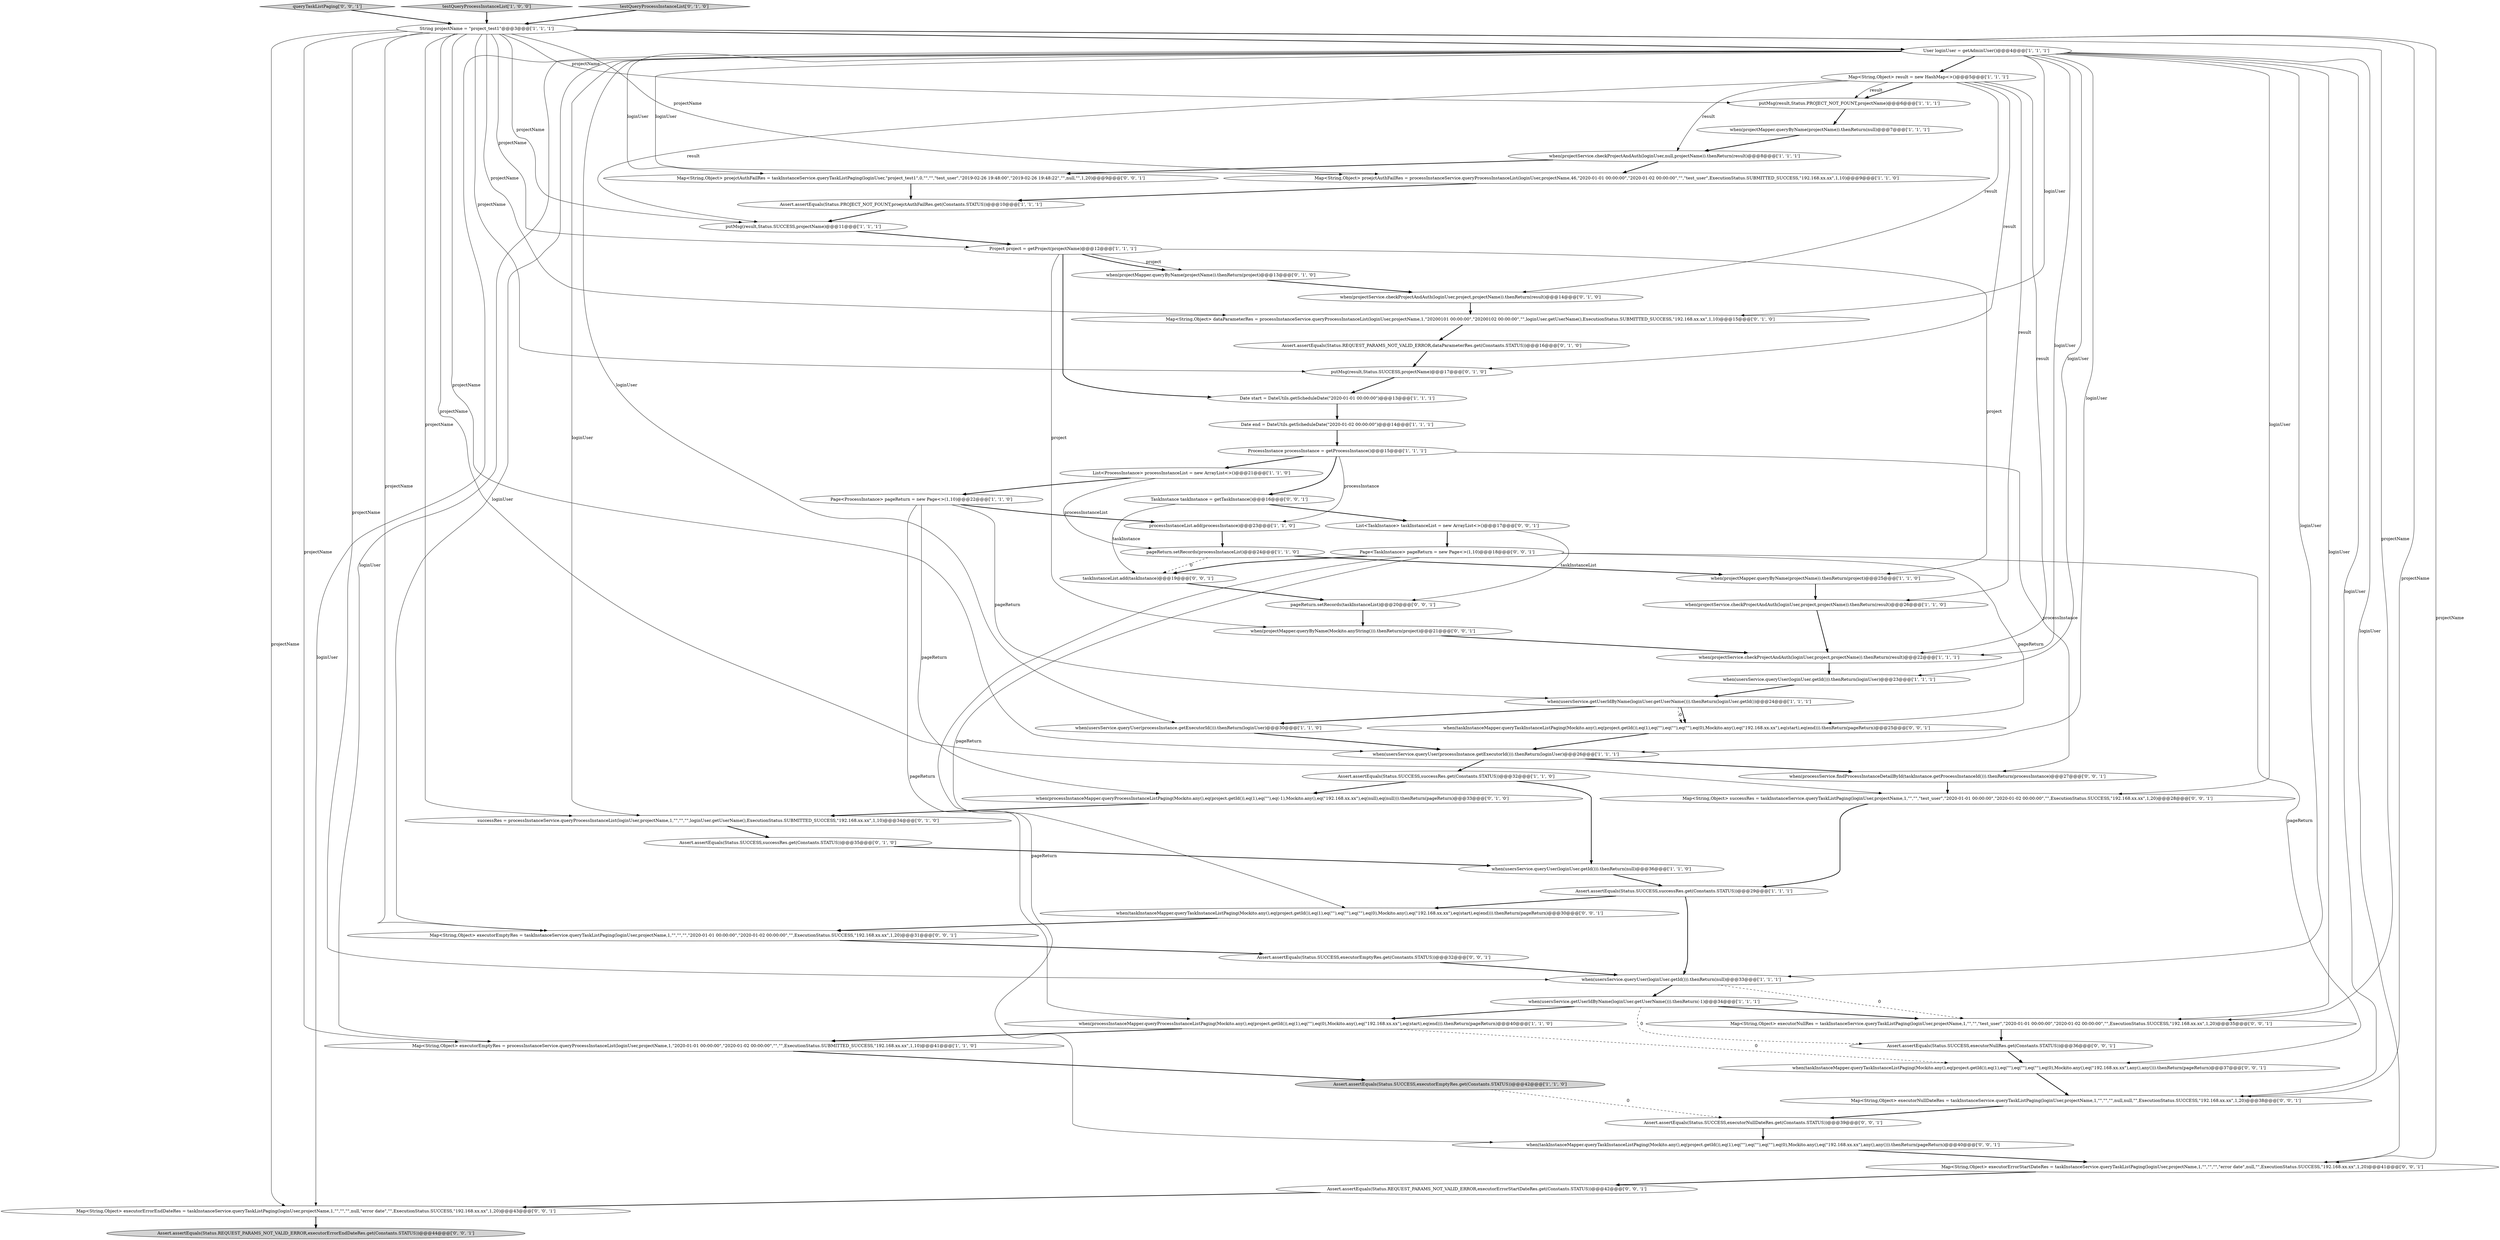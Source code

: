 digraph {
15 [style = filled, label = "when(usersService.queryUser(loginUser.getId())).thenReturn(loginUser)@@@23@@@['1', '1', '1']", fillcolor = white, shape = ellipse image = "AAA0AAABBB1BBB"];
31 [style = filled, label = "Map<String,Object> proejctAuthFailRes = processInstanceService.queryProcessInstanceList(loginUser,projectName,46,\"2020-01-01 00:00:00\",\"2020-01-02 00:00:00\",\"\",\"test_user\",ExecutionStatus.SUBMITTED_SUCCESS,\"192.168.xx.xx\",1,10)@@@9@@@['1', '1', '0']", fillcolor = white, shape = ellipse image = "AAA0AAABBB1BBB"];
59 [style = filled, label = "taskInstanceList.add(taskInstance)@@@19@@@['0', '0', '1']", fillcolor = white, shape = ellipse image = "AAA0AAABBB3BBB"];
11 [style = filled, label = "processInstanceList.add(processInstance)@@@23@@@['1', '1', '0']", fillcolor = white, shape = ellipse image = "AAA0AAABBB1BBB"];
26 [style = filled, label = "when(processInstanceMapper.queryProcessInstanceListPaging(Mockito.any(),eq(project.getId()),eq(1),eq(\"\"),eq(0),Mockito.any(),eq(\"192.168.xx.xx\"),eq(start),eq(end))).thenReturn(pageReturn)@@@40@@@['1', '1', '0']", fillcolor = white, shape = ellipse image = "AAA0AAABBB1BBB"];
42 [style = filled, label = "Map<String,Object> executorEmptyRes = taskInstanceService.queryTaskListPaging(loginUser,projectName,1,\"\",\"\",\"\",\"2020-01-01 00:00:00\",\"2020-01-02 00:00:00\",\"\",ExecutionStatus.SUCCESS,\"192.168.xx.xx\",1,20)@@@31@@@['0', '0', '1']", fillcolor = white, shape = ellipse image = "AAA0AAABBB3BBB"];
58 [style = filled, label = "when(taskInstanceMapper.queryTaskInstanceListPaging(Mockito.any(),eq(project.getId()),eq(1),eq(\"\"),eq(\"\"),eq(\"\"),eq(0),Mockito.any(),eq(\"192.168.xx.xx\"),any(),any())).thenReturn(pageReturn)@@@40@@@['0', '0', '1']", fillcolor = white, shape = ellipse image = "AAA0AAABBB3BBB"];
30 [style = filled, label = "Project project = getProject(projectName)@@@12@@@['1', '1', '1']", fillcolor = white, shape = ellipse image = "AAA0AAABBB1BBB"];
48 [style = filled, label = "Assert.assertEquals(Status.SUCCESS,executorNullRes.get(Constants.STATUS))@@@36@@@['0', '0', '1']", fillcolor = white, shape = ellipse image = "AAA0AAABBB3BBB"];
36 [style = filled, label = "when(projectService.checkProjectAndAuth(loginUser,project,projectName)).thenReturn(result)@@@14@@@['0', '1', '0']", fillcolor = white, shape = ellipse image = "AAA1AAABBB2BBB"];
57 [style = filled, label = "Map<String,Object> executorErrorEndDateRes = taskInstanceService.queryTaskListPaging(loginUser,projectName,1,\"\",\"\",\"\",null,\"error date\",\"\",ExecutionStatus.SUCCESS,\"192.168.xx.xx\",1,20)@@@43@@@['0', '0', '1']", fillcolor = white, shape = ellipse image = "AAA0AAABBB3BBB"];
7 [style = filled, label = "pageReturn.setRecords(processInstanceList)@@@24@@@['1', '1', '0']", fillcolor = white, shape = ellipse image = "AAA0AAABBB1BBB"];
1 [style = filled, label = "when(usersService.queryUser(loginUser.getId())).thenReturn(null)@@@36@@@['1', '1', '0']", fillcolor = white, shape = ellipse image = "AAA0AAABBB1BBB"];
14 [style = filled, label = "putMsg(result,Status.SUCCESS,projectName)@@@11@@@['1', '1', '1']", fillcolor = white, shape = ellipse image = "AAA0AAABBB1BBB"];
63 [style = filled, label = "Map<String,Object> executorErrorStartDateRes = taskInstanceService.queryTaskListPaging(loginUser,projectName,1,\"\",\"\",\"\",\"error date\",null,\"\",ExecutionStatus.SUCCESS,\"192.168.xx.xx\",1,20)@@@41@@@['0', '0', '1']", fillcolor = white, shape = ellipse image = "AAA0AAABBB3BBB"];
53 [style = filled, label = "Map<String,Object> proejctAuthFailRes = taskInstanceService.queryTaskListPaging(loginUser,\"project_test1\",0,\"\",\"\",\"test_user\",\"2019-02-26 19:48:00\",\"2019-02-26 19:48:22\",\"\",null,\"\",1,20)@@@9@@@['0', '0', '1']", fillcolor = white, shape = ellipse image = "AAA0AAABBB3BBB"];
9 [style = filled, label = "when(usersService.queryUser(processInstance.getExecutorId())).thenReturn(loginUser)@@@26@@@['1', '1', '1']", fillcolor = white, shape = ellipse image = "AAA0AAABBB1BBB"];
22 [style = filled, label = "ProcessInstance processInstance = getProcessInstance()@@@15@@@['1', '1', '1']", fillcolor = white, shape = ellipse image = "AAA0AAABBB1BBB"];
37 [style = filled, label = "when(processInstanceMapper.queryProcessInstanceListPaging(Mockito.any(),eq(project.getId()),eq(1),eq(\"\"),eq(-1),Mockito.any(),eq(\"192.168.xx.xx\"),eq(null),eq(null))).thenReturn(pageReturn)@@@33@@@['0', '1', '0']", fillcolor = white, shape = ellipse image = "AAA1AAABBB2BBB"];
20 [style = filled, label = "User loginUser = getAdminUser()@@@4@@@['1', '1', '1']", fillcolor = white, shape = ellipse image = "AAA0AAABBB1BBB"];
40 [style = filled, label = "Assert.assertEquals(Status.REQUEST_PARAMS_NOT_VALID_ERROR,dataParameterRes.get(Constants.STATUS))@@@16@@@['0', '1', '0']", fillcolor = white, shape = ellipse image = "AAA1AAABBB2BBB"];
50 [style = filled, label = "Map<String,Object> successRes = taskInstanceService.queryTaskListPaging(loginUser,projectName,1,\"\",\"\",\"test_user\",\"2020-01-01 00:00:00\",\"2020-01-02 00:00:00\",\"\",ExecutionStatus.SUCCESS,\"192.168.xx.xx\",1,20)@@@28@@@['0', '0', '1']", fillcolor = white, shape = ellipse image = "AAA0AAABBB3BBB"];
61 [style = filled, label = "Map<String,Object> executorNullDateRes = taskInstanceService.queryTaskListPaging(loginUser,projectName,1,\"\",\"\",\"\",null,null,\"\",ExecutionStatus.SUCCESS,\"192.168.xx.xx\",1,20)@@@38@@@['0', '0', '1']", fillcolor = white, shape = ellipse image = "AAA0AAABBB3BBB"];
17 [style = filled, label = "Assert.assertEquals(Status.SUCCESS,successRes.get(Constants.STATUS))@@@32@@@['1', '1', '0']", fillcolor = white, shape = ellipse image = "AAA0AAABBB1BBB"];
32 [style = filled, label = "when(usersService.getUserIdByName(loginUser.getUserName())).thenReturn(-1)@@@34@@@['1', '1', '1']", fillcolor = white, shape = ellipse image = "AAA0AAABBB1BBB"];
45 [style = filled, label = "Page<TaskInstance> pageReturn = new Page<>(1,10)@@@18@@@['0', '0', '1']", fillcolor = white, shape = ellipse image = "AAA0AAABBB3BBB"];
62 [style = filled, label = "queryTaskListPaging['0', '0', '1']", fillcolor = lightgray, shape = diamond image = "AAA0AAABBB3BBB"];
49 [style = filled, label = "TaskInstance taskInstance = getTaskInstance()@@@16@@@['0', '0', '1']", fillcolor = white, shape = ellipse image = "AAA0AAABBB3BBB"];
4 [style = filled, label = "Map<String,Object> executorEmptyRes = processInstanceService.queryProcessInstanceList(loginUser,projectName,1,\"2020-01-01 00:00:00\",\"2020-01-02 00:00:00\",\"\",\"\",ExecutionStatus.SUBMITTED_SUCCESS,\"192.168.xx.xx\",1,10)@@@41@@@['1', '1', '0']", fillcolor = white, shape = ellipse image = "AAA0AAABBB1BBB"];
44 [style = filled, label = "when(taskInstanceMapper.queryTaskInstanceListPaging(Mockito.any(),eq(project.getId()),eq(1),eq(\"\"),eq(\"\"),eq(\"\"),eq(0),Mockito.any(),eq(\"192.168.xx.xx\"),eq(start),eq(end))).thenReturn(pageReturn)@@@25@@@['0', '0', '1']", fillcolor = white, shape = ellipse image = "AAA0AAABBB3BBB"];
47 [style = filled, label = "Map<String,Object> executorNullRes = taskInstanceService.queryTaskListPaging(loginUser,projectName,1,\"\",\"\",\"test_user\",\"2020-01-01 00:00:00\",\"2020-01-02 00:00:00\",\"\",ExecutionStatus.SUCCESS,\"192.168.xx.xx\",1,20)@@@35@@@['0', '0', '1']", fillcolor = white, shape = ellipse image = "AAA0AAABBB3BBB"];
21 [style = filled, label = "when(projectService.checkProjectAndAuth(loginUser,project,projectName)).thenReturn(result)@@@26@@@['1', '1', '0']", fillcolor = white, shape = ellipse image = "AAA0AAABBB1BBB"];
16 [style = filled, label = "when(usersService.queryUser(loginUser.getId())).thenReturn(null)@@@33@@@['1', '1', '1']", fillcolor = white, shape = ellipse image = "AAA0AAABBB1BBB"];
64 [style = filled, label = "when(processService.findProcessInstanceDetailById(taskInstance.getProcessInstanceId())).thenReturn(processInstance)@@@27@@@['0', '0', '1']", fillcolor = white, shape = ellipse image = "AAA0AAABBB3BBB"];
23 [style = filled, label = "List<ProcessInstance> processInstanceList = new ArrayList<>()@@@21@@@['1', '1', '0']", fillcolor = white, shape = ellipse image = "AAA0AAABBB1BBB"];
29 [style = filled, label = "putMsg(result,Status.PROJECT_NOT_FOUNT,projectName)@@@6@@@['1', '1', '1']", fillcolor = white, shape = ellipse image = "AAA0AAABBB1BBB"];
41 [style = filled, label = "Map<String,Object> dataParameterRes = processInstanceService.queryProcessInstanceList(loginUser,projectName,1,\"20200101 00:00:00\",\"20200102 00:00:00\",\"\",loginUser.getUserName(),ExecutionStatus.SUBMITTED_SUCCESS,\"192.168.xx.xx\",1,10)@@@15@@@['0', '1', '0']", fillcolor = white, shape = ellipse image = "AAA1AAABBB2BBB"];
18 [style = filled, label = "testQueryProcessInstanceList['1', '0', '0']", fillcolor = lightgray, shape = diamond image = "AAA0AAABBB1BBB"];
3 [style = filled, label = "when(projectMapper.queryByName(projectName)).thenReturn(null)@@@7@@@['1', '1', '1']", fillcolor = white, shape = ellipse image = "AAA0AAABBB1BBB"];
55 [style = filled, label = "Assert.assertEquals(Status.REQUEST_PARAMS_NOT_VALID_ERROR,executorErrorEndDateRes.get(Constants.STATUS))@@@44@@@['0', '0', '1']", fillcolor = lightgray, shape = ellipse image = "AAA0AAABBB3BBB"];
51 [style = filled, label = "Assert.assertEquals(Status.SUCCESS,executorNullDateRes.get(Constants.STATUS))@@@39@@@['0', '0', '1']", fillcolor = white, shape = ellipse image = "AAA0AAABBB3BBB"];
54 [style = filled, label = "Assert.assertEquals(Status.REQUEST_PARAMS_NOT_VALID_ERROR,executorErrorStartDateRes.get(Constants.STATUS))@@@42@@@['0', '0', '1']", fillcolor = white, shape = ellipse image = "AAA0AAABBB3BBB"];
5 [style = filled, label = "Assert.assertEquals(Status.PROJECT_NOT_FOUNT,proejctAuthFailRes.get(Constants.STATUS))@@@10@@@['1', '1', '1']", fillcolor = white, shape = ellipse image = "AAA0AAABBB1BBB"];
60 [style = filled, label = "when(taskInstanceMapper.queryTaskInstanceListPaging(Mockito.any(),eq(project.getId()),eq(1),eq(\"\"),eq(\"\"),eq(\"\"),eq(0),Mockito.any(),eq(\"192.168.xx.xx\"),any(),any())).thenReturn(pageReturn)@@@37@@@['0', '0', '1']", fillcolor = white, shape = ellipse image = "AAA0AAABBB3BBB"];
65 [style = filled, label = "pageReturn.setRecords(taskInstanceList)@@@20@@@['0', '0', '1']", fillcolor = white, shape = ellipse image = "AAA0AAABBB3BBB"];
52 [style = filled, label = "when(taskInstanceMapper.queryTaskInstanceListPaging(Mockito.any(),eq(project.getId()),eq(1),eq(\"\"),eq(\"\"),eq(\"\"),eq(0),Mockito.any(),eq(\"192.168.xx.xx\"),eq(start),eq(end))).thenReturn(pageReturn)@@@30@@@['0', '0', '1']", fillcolor = white, shape = ellipse image = "AAA0AAABBB3BBB"];
10 [style = filled, label = "when(usersService.getUserIdByName(loginUser.getUserName())).thenReturn(loginUser.getId())@@@24@@@['1', '1', '1']", fillcolor = white, shape = ellipse image = "AAA0AAABBB1BBB"];
43 [style = filled, label = "when(projectMapper.queryByName(Mockito.anyString())).thenReturn(project)@@@21@@@['0', '0', '1']", fillcolor = white, shape = ellipse image = "AAA0AAABBB3BBB"];
28 [style = filled, label = "Map<String,Object> result = new HashMap<>()@@@5@@@['1', '1', '1']", fillcolor = white, shape = ellipse image = "AAA0AAABBB1BBB"];
46 [style = filled, label = "Assert.assertEquals(Status.SUCCESS,executorEmptyRes.get(Constants.STATUS))@@@32@@@['0', '0', '1']", fillcolor = white, shape = ellipse image = "AAA0AAABBB3BBB"];
13 [style = filled, label = "when(projectService.checkProjectAndAuth(loginUser,null,projectName)).thenReturn(result)@@@8@@@['1', '1', '1']", fillcolor = white, shape = ellipse image = "AAA0AAABBB1BBB"];
35 [style = filled, label = "testQueryProcessInstanceList['0', '1', '0']", fillcolor = lightgray, shape = diamond image = "AAA0AAABBB2BBB"];
25 [style = filled, label = "Assert.assertEquals(Status.SUCCESS,executorEmptyRes.get(Constants.STATUS))@@@42@@@['1', '1', '0']", fillcolor = lightgray, shape = ellipse image = "AAA0AAABBB1BBB"];
0 [style = filled, label = "when(projectMapper.queryByName(projectName)).thenReturn(project)@@@25@@@['1', '1', '0']", fillcolor = white, shape = ellipse image = "AAA0AAABBB1BBB"];
19 [style = filled, label = "String projectName = \"project_test1\"@@@3@@@['1', '1', '1']", fillcolor = white, shape = ellipse image = "AAA0AAABBB1BBB"];
27 [style = filled, label = "when(projectService.checkProjectAndAuth(loginUser,project,projectName)).thenReturn(result)@@@22@@@['1', '1', '1']", fillcolor = white, shape = ellipse image = "AAA0AAABBB1BBB"];
33 [style = filled, label = "when(projectMapper.queryByName(projectName)).thenReturn(project)@@@13@@@['0', '1', '0']", fillcolor = white, shape = ellipse image = "AAA1AAABBB2BBB"];
39 [style = filled, label = "successRes = processInstanceService.queryProcessInstanceList(loginUser,projectName,1,\"\",\"\",\"\",loginUser.getUserName(),ExecutionStatus.SUBMITTED_SUCCESS,\"192.168.xx.xx\",1,10)@@@34@@@['0', '1', '0']", fillcolor = white, shape = ellipse image = "AAA1AAABBB2BBB"];
56 [style = filled, label = "List<TaskInstance> taskInstanceList = new ArrayList<>()@@@17@@@['0', '0', '1']", fillcolor = white, shape = ellipse image = "AAA0AAABBB3BBB"];
24 [style = filled, label = "Date start = DateUtils.getScheduleDate(\"2020-01-01 00:00:00\")@@@13@@@['1', '1', '1']", fillcolor = white, shape = ellipse image = "AAA0AAABBB1BBB"];
2 [style = filled, label = "Page<ProcessInstance> pageReturn = new Page<>(1,10)@@@22@@@['1', '1', '0']", fillcolor = white, shape = ellipse image = "AAA0AAABBB1BBB"];
8 [style = filled, label = "Assert.assertEquals(Status.SUCCESS,successRes.get(Constants.STATUS))@@@29@@@['1', '1', '1']", fillcolor = white, shape = ellipse image = "AAA0AAABBB1BBB"];
38 [style = filled, label = "putMsg(result,Status.SUCCESS,projectName)@@@17@@@['0', '1', '0']", fillcolor = white, shape = ellipse image = "AAA1AAABBB2BBB"];
34 [style = filled, label = "Assert.assertEquals(Status.SUCCESS,successRes.get(Constants.STATUS))@@@35@@@['0', '1', '0']", fillcolor = white, shape = ellipse image = "AAA1AAABBB2BBB"];
6 [style = filled, label = "Date end = DateUtils.getScheduleDate(\"2020-01-02 00:00:00\")@@@14@@@['1', '1', '1']", fillcolor = white, shape = ellipse image = "AAA0AAABBB1BBB"];
12 [style = filled, label = "when(usersService.queryUser(processInstance.getExecutorId())).thenReturn(loginUser)@@@30@@@['1', '1', '0']", fillcolor = white, shape = ellipse image = "AAA0AAABBB1BBB"];
45->52 [style = solid, label="pageReturn"];
5->14 [style = bold, label=""];
23->2 [style = bold, label=""];
56->45 [style = bold, label=""];
60->61 [style = bold, label=""];
30->33 [style = solid, label="project"];
19->30 [style = solid, label="projectName"];
28->14 [style = solid, label="result"];
19->39 [style = solid, label="projectName"];
53->5 [style = bold, label=""];
19->16 [style = solid, label="projectName"];
8->52 [style = bold, label=""];
6->22 [style = bold, label=""];
3->13 [style = bold, label=""];
28->27 [style = solid, label="result"];
20->41 [style = solid, label="loginUser"];
19->50 [style = solid, label="projectName"];
45->44 [style = solid, label="pageReturn"];
20->53 [style = solid, label="loginUser"];
49->59 [style = solid, label="taskInstance"];
20->57 [style = solid, label="loginUser"];
9->17 [style = bold, label=""];
7->0 [style = bold, label=""];
28->13 [style = solid, label="result"];
0->21 [style = bold, label=""];
20->12 [style = solid, label="loginUser"];
20->39 [style = solid, label="loginUser"];
20->4 [style = solid, label="loginUser"];
20->61 [style = solid, label="loginUser"];
20->47 [style = solid, label="loginUser"];
51->58 [style = bold, label=""];
57->55 [style = bold, label=""];
64->50 [style = bold, label=""];
19->14 [style = solid, label="projectName"];
28->29 [style = bold, label=""];
17->1 [style = bold, label=""];
25->51 [style = dashed, label="0"];
8->16 [style = bold, label=""];
41->40 [style = bold, label=""];
19->41 [style = solid, label="projectName"];
20->9 [style = solid, label="loginUser"];
48->60 [style = bold, label=""];
20->15 [style = solid, label="loginUser"];
56->65 [style = solid, label="taskInstanceList"];
28->38 [style = solid, label="result"];
1->8 [style = bold, label=""];
19->61 [style = solid, label="projectName"];
13->31 [style = bold, label=""];
26->4 [style = bold, label=""];
45->58 [style = solid, label="pageReturn"];
38->24 [style = bold, label=""];
26->60 [style = dashed, label="0"];
36->41 [style = bold, label=""];
12->9 [style = bold, label=""];
46->16 [style = bold, label=""];
54->57 [style = bold, label=""];
14->30 [style = bold, label=""];
2->37 [style = solid, label="pageReturn"];
22->64 [style = solid, label="processInstance"];
22->11 [style = solid, label="processInstance"];
31->5 [style = bold, label=""];
63->54 [style = bold, label=""];
43->27 [style = bold, label=""];
20->63 [style = solid, label="loginUser"];
19->63 [style = solid, label="projectName"];
20->31 [style = solid, label="loginUser"];
30->0 [style = solid, label="project"];
20->16 [style = solid, label="loginUser"];
16->32 [style = bold, label=""];
61->51 [style = bold, label=""];
59->65 [style = bold, label=""];
23->7 [style = solid, label="processInstanceList"];
29->3 [style = bold, label=""];
19->9 [style = solid, label="projectName"];
4->25 [style = bold, label=""];
9->64 [style = bold, label=""];
45->59 [style = bold, label=""];
58->63 [style = bold, label=""];
27->15 [style = bold, label=""];
10->44 [style = bold, label=""];
50->8 [style = bold, label=""];
47->48 [style = bold, label=""];
19->31 [style = solid, label="projectName"];
32->26 [style = bold, label=""];
30->33 [style = bold, label=""];
17->37 [style = bold, label=""];
10->44 [style = dashed, label="0"];
19->38 [style = solid, label="projectName"];
19->42 [style = solid, label="projectName"];
19->4 [style = solid, label="projectName"];
24->6 [style = bold, label=""];
19->47 [style = solid, label="projectName"];
30->43 [style = solid, label="project"];
15->10 [style = bold, label=""];
52->42 [style = bold, label=""];
40->38 [style = bold, label=""];
19->29 [style = solid, label="projectName"];
28->29 [style = solid, label="result"];
32->48 [style = dashed, label="0"];
2->26 [style = solid, label="pageReturn"];
62->19 [style = bold, label=""];
45->60 [style = solid, label="pageReturn"];
39->34 [style = bold, label=""];
2->11 [style = bold, label=""];
44->9 [style = bold, label=""];
28->21 [style = solid, label="result"];
19->20 [style = bold, label=""];
7->59 [style = dashed, label="0"];
19->57 [style = solid, label="projectName"];
65->43 [style = bold, label=""];
20->50 [style = solid, label="loginUser"];
11->7 [style = bold, label=""];
10->12 [style = bold, label=""];
37->39 [style = bold, label=""];
18->19 [style = bold, label=""];
13->53 [style = bold, label=""];
22->49 [style = bold, label=""];
20->27 [style = solid, label="loginUser"];
42->46 [style = bold, label=""];
20->28 [style = bold, label=""];
49->56 [style = bold, label=""];
21->27 [style = bold, label=""];
28->36 [style = solid, label="result"];
22->23 [style = bold, label=""];
32->47 [style = bold, label=""];
2->10 [style = solid, label="pageReturn"];
35->19 [style = bold, label=""];
16->47 [style = dashed, label="0"];
33->36 [style = bold, label=""];
30->24 [style = bold, label=""];
20->42 [style = solid, label="loginUser"];
34->1 [style = bold, label=""];
}
